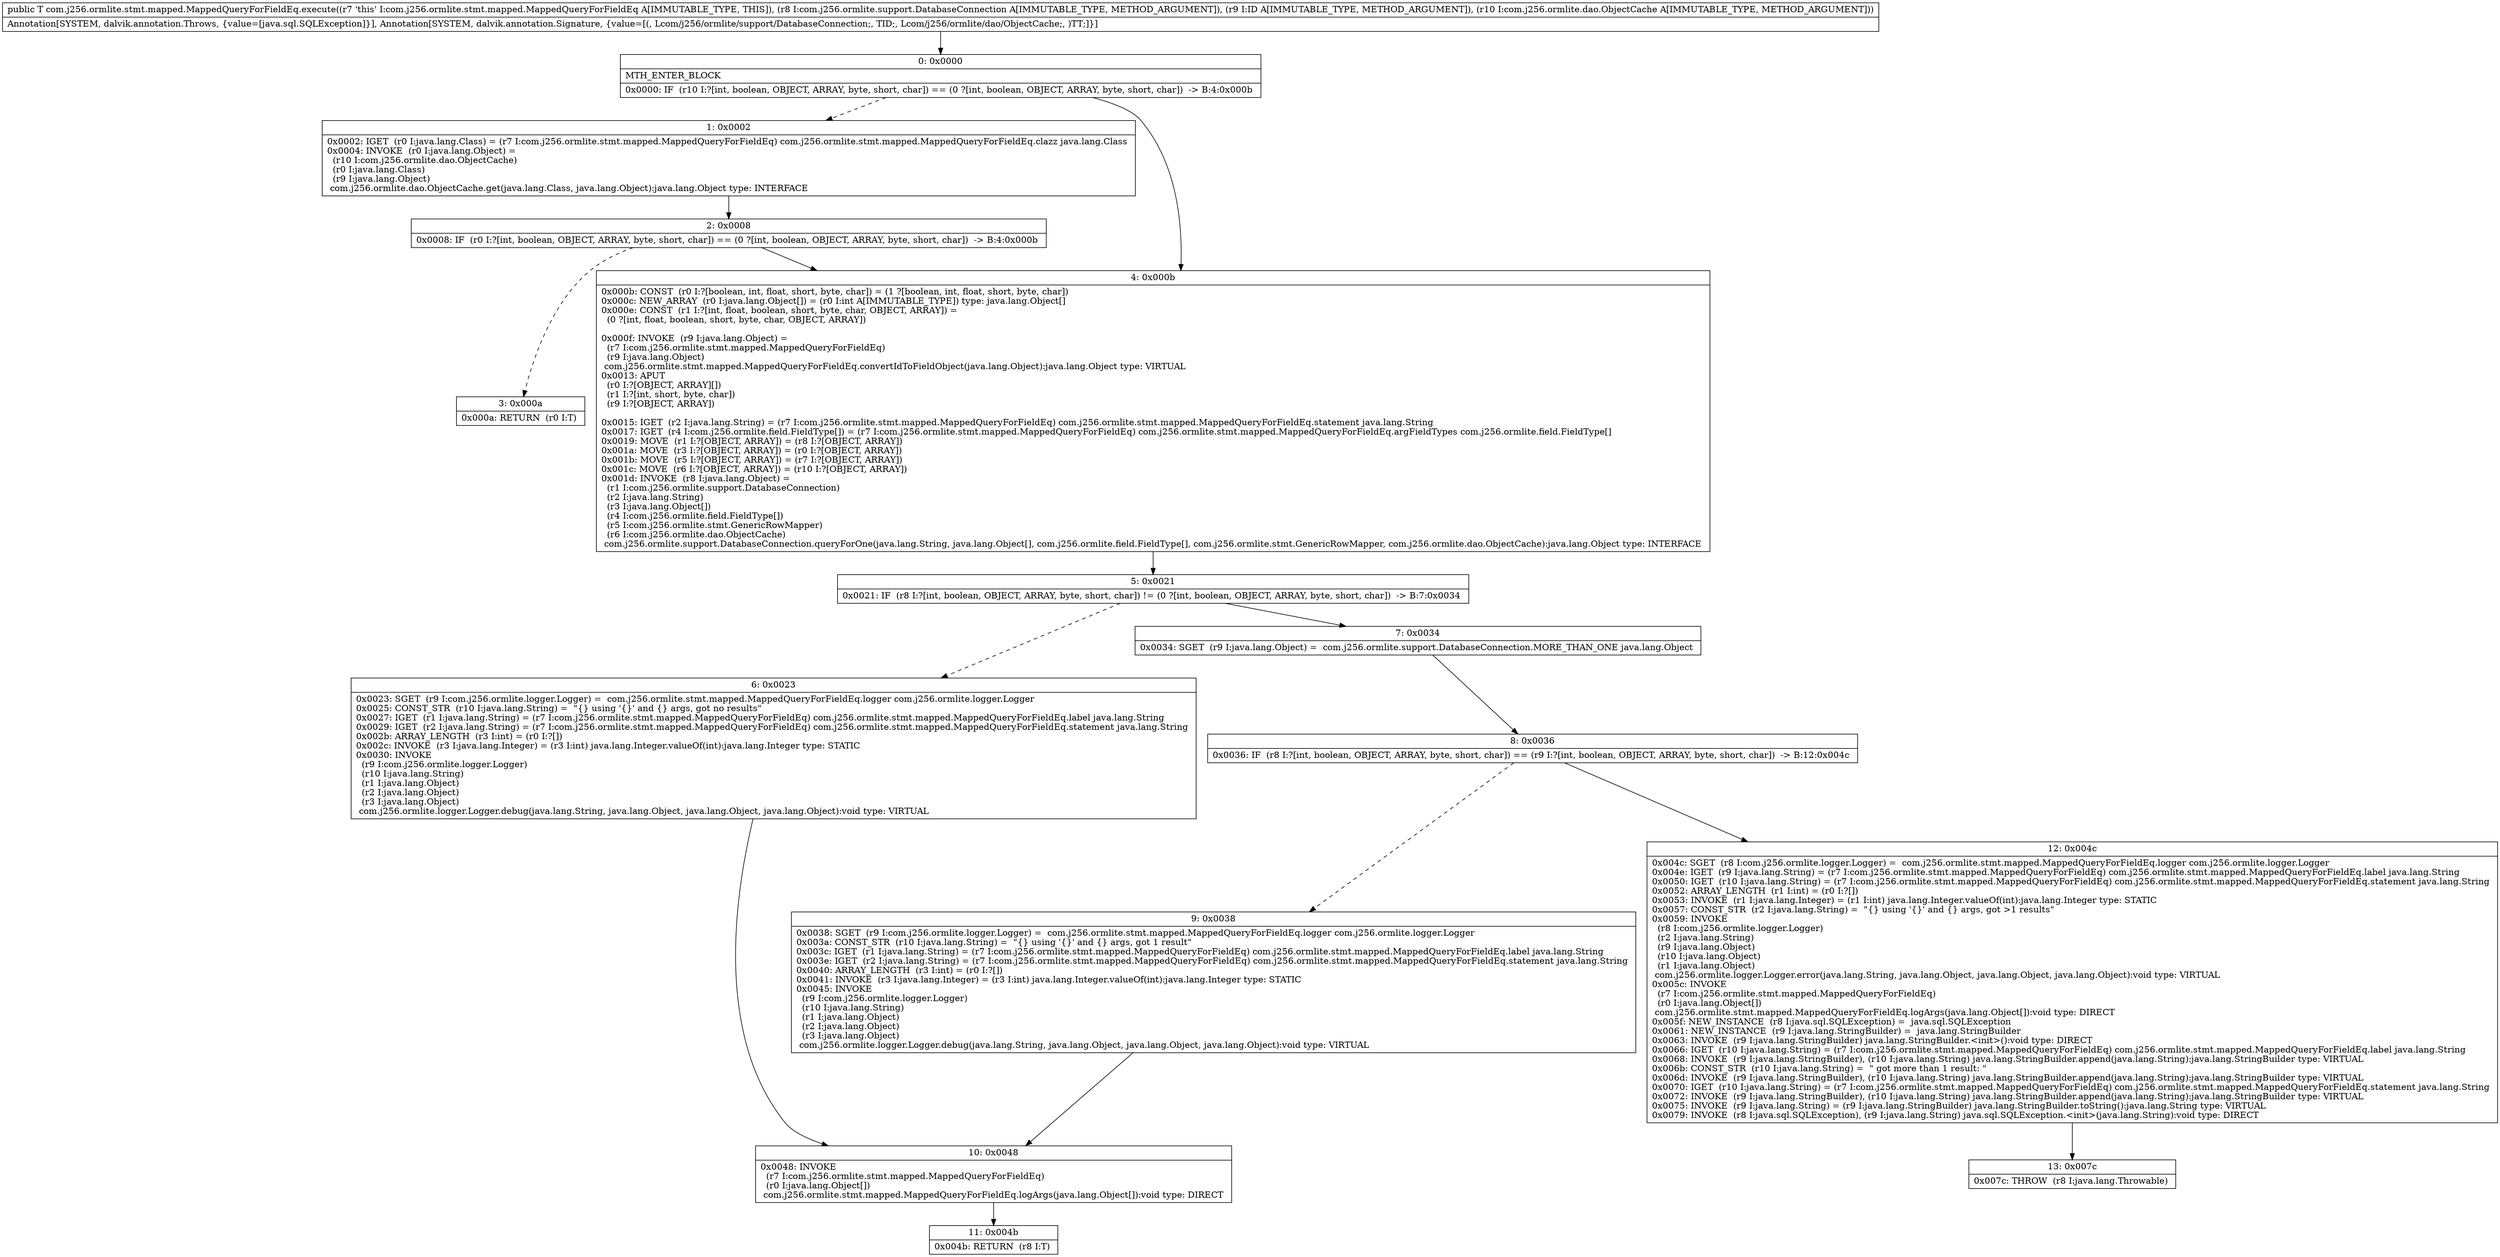 digraph "CFG forcom.j256.ormlite.stmt.mapped.MappedQueryForFieldEq.execute(Lcom\/j256\/ormlite\/support\/DatabaseConnection;Ljava\/lang\/Object;Lcom\/j256\/ormlite\/dao\/ObjectCache;)Ljava\/lang\/Object;" {
Node_0 [shape=record,label="{0\:\ 0x0000|MTH_ENTER_BLOCK\l|0x0000: IF  (r10 I:?[int, boolean, OBJECT, ARRAY, byte, short, char]) == (0 ?[int, boolean, OBJECT, ARRAY, byte, short, char])  \-\> B:4:0x000b \l}"];
Node_1 [shape=record,label="{1\:\ 0x0002|0x0002: IGET  (r0 I:java.lang.Class) = (r7 I:com.j256.ormlite.stmt.mapped.MappedQueryForFieldEq) com.j256.ormlite.stmt.mapped.MappedQueryForFieldEq.clazz java.lang.Class \l0x0004: INVOKE  (r0 I:java.lang.Object) = \l  (r10 I:com.j256.ormlite.dao.ObjectCache)\l  (r0 I:java.lang.Class)\l  (r9 I:java.lang.Object)\l com.j256.ormlite.dao.ObjectCache.get(java.lang.Class, java.lang.Object):java.lang.Object type: INTERFACE \l}"];
Node_2 [shape=record,label="{2\:\ 0x0008|0x0008: IF  (r0 I:?[int, boolean, OBJECT, ARRAY, byte, short, char]) == (0 ?[int, boolean, OBJECT, ARRAY, byte, short, char])  \-\> B:4:0x000b \l}"];
Node_3 [shape=record,label="{3\:\ 0x000a|0x000a: RETURN  (r0 I:T) \l}"];
Node_4 [shape=record,label="{4\:\ 0x000b|0x000b: CONST  (r0 I:?[boolean, int, float, short, byte, char]) = (1 ?[boolean, int, float, short, byte, char]) \l0x000c: NEW_ARRAY  (r0 I:java.lang.Object[]) = (r0 I:int A[IMMUTABLE_TYPE]) type: java.lang.Object[] \l0x000e: CONST  (r1 I:?[int, float, boolean, short, byte, char, OBJECT, ARRAY]) = \l  (0 ?[int, float, boolean, short, byte, char, OBJECT, ARRAY])\l \l0x000f: INVOKE  (r9 I:java.lang.Object) = \l  (r7 I:com.j256.ormlite.stmt.mapped.MappedQueryForFieldEq)\l  (r9 I:java.lang.Object)\l com.j256.ormlite.stmt.mapped.MappedQueryForFieldEq.convertIdToFieldObject(java.lang.Object):java.lang.Object type: VIRTUAL \l0x0013: APUT  \l  (r0 I:?[OBJECT, ARRAY][])\l  (r1 I:?[int, short, byte, char])\l  (r9 I:?[OBJECT, ARRAY])\l \l0x0015: IGET  (r2 I:java.lang.String) = (r7 I:com.j256.ormlite.stmt.mapped.MappedQueryForFieldEq) com.j256.ormlite.stmt.mapped.MappedQueryForFieldEq.statement java.lang.String \l0x0017: IGET  (r4 I:com.j256.ormlite.field.FieldType[]) = (r7 I:com.j256.ormlite.stmt.mapped.MappedQueryForFieldEq) com.j256.ormlite.stmt.mapped.MappedQueryForFieldEq.argFieldTypes com.j256.ormlite.field.FieldType[] \l0x0019: MOVE  (r1 I:?[OBJECT, ARRAY]) = (r8 I:?[OBJECT, ARRAY]) \l0x001a: MOVE  (r3 I:?[OBJECT, ARRAY]) = (r0 I:?[OBJECT, ARRAY]) \l0x001b: MOVE  (r5 I:?[OBJECT, ARRAY]) = (r7 I:?[OBJECT, ARRAY]) \l0x001c: MOVE  (r6 I:?[OBJECT, ARRAY]) = (r10 I:?[OBJECT, ARRAY]) \l0x001d: INVOKE  (r8 I:java.lang.Object) = \l  (r1 I:com.j256.ormlite.support.DatabaseConnection)\l  (r2 I:java.lang.String)\l  (r3 I:java.lang.Object[])\l  (r4 I:com.j256.ormlite.field.FieldType[])\l  (r5 I:com.j256.ormlite.stmt.GenericRowMapper)\l  (r6 I:com.j256.ormlite.dao.ObjectCache)\l com.j256.ormlite.support.DatabaseConnection.queryForOne(java.lang.String, java.lang.Object[], com.j256.ormlite.field.FieldType[], com.j256.ormlite.stmt.GenericRowMapper, com.j256.ormlite.dao.ObjectCache):java.lang.Object type: INTERFACE \l}"];
Node_5 [shape=record,label="{5\:\ 0x0021|0x0021: IF  (r8 I:?[int, boolean, OBJECT, ARRAY, byte, short, char]) != (0 ?[int, boolean, OBJECT, ARRAY, byte, short, char])  \-\> B:7:0x0034 \l}"];
Node_6 [shape=record,label="{6\:\ 0x0023|0x0023: SGET  (r9 I:com.j256.ormlite.logger.Logger) =  com.j256.ormlite.stmt.mapped.MappedQueryForFieldEq.logger com.j256.ormlite.logger.Logger \l0x0025: CONST_STR  (r10 I:java.lang.String) =  \"\{\} using '\{\}' and \{\} args, got no results\" \l0x0027: IGET  (r1 I:java.lang.String) = (r7 I:com.j256.ormlite.stmt.mapped.MappedQueryForFieldEq) com.j256.ormlite.stmt.mapped.MappedQueryForFieldEq.label java.lang.String \l0x0029: IGET  (r2 I:java.lang.String) = (r7 I:com.j256.ormlite.stmt.mapped.MappedQueryForFieldEq) com.j256.ormlite.stmt.mapped.MappedQueryForFieldEq.statement java.lang.String \l0x002b: ARRAY_LENGTH  (r3 I:int) = (r0 I:?[]) \l0x002c: INVOKE  (r3 I:java.lang.Integer) = (r3 I:int) java.lang.Integer.valueOf(int):java.lang.Integer type: STATIC \l0x0030: INVOKE  \l  (r9 I:com.j256.ormlite.logger.Logger)\l  (r10 I:java.lang.String)\l  (r1 I:java.lang.Object)\l  (r2 I:java.lang.Object)\l  (r3 I:java.lang.Object)\l com.j256.ormlite.logger.Logger.debug(java.lang.String, java.lang.Object, java.lang.Object, java.lang.Object):void type: VIRTUAL \l}"];
Node_7 [shape=record,label="{7\:\ 0x0034|0x0034: SGET  (r9 I:java.lang.Object) =  com.j256.ormlite.support.DatabaseConnection.MORE_THAN_ONE java.lang.Object \l}"];
Node_8 [shape=record,label="{8\:\ 0x0036|0x0036: IF  (r8 I:?[int, boolean, OBJECT, ARRAY, byte, short, char]) == (r9 I:?[int, boolean, OBJECT, ARRAY, byte, short, char])  \-\> B:12:0x004c \l}"];
Node_9 [shape=record,label="{9\:\ 0x0038|0x0038: SGET  (r9 I:com.j256.ormlite.logger.Logger) =  com.j256.ormlite.stmt.mapped.MappedQueryForFieldEq.logger com.j256.ormlite.logger.Logger \l0x003a: CONST_STR  (r10 I:java.lang.String) =  \"\{\} using '\{\}' and \{\} args, got 1 result\" \l0x003c: IGET  (r1 I:java.lang.String) = (r7 I:com.j256.ormlite.stmt.mapped.MappedQueryForFieldEq) com.j256.ormlite.stmt.mapped.MappedQueryForFieldEq.label java.lang.String \l0x003e: IGET  (r2 I:java.lang.String) = (r7 I:com.j256.ormlite.stmt.mapped.MappedQueryForFieldEq) com.j256.ormlite.stmt.mapped.MappedQueryForFieldEq.statement java.lang.String \l0x0040: ARRAY_LENGTH  (r3 I:int) = (r0 I:?[]) \l0x0041: INVOKE  (r3 I:java.lang.Integer) = (r3 I:int) java.lang.Integer.valueOf(int):java.lang.Integer type: STATIC \l0x0045: INVOKE  \l  (r9 I:com.j256.ormlite.logger.Logger)\l  (r10 I:java.lang.String)\l  (r1 I:java.lang.Object)\l  (r2 I:java.lang.Object)\l  (r3 I:java.lang.Object)\l com.j256.ormlite.logger.Logger.debug(java.lang.String, java.lang.Object, java.lang.Object, java.lang.Object):void type: VIRTUAL \l}"];
Node_10 [shape=record,label="{10\:\ 0x0048|0x0048: INVOKE  \l  (r7 I:com.j256.ormlite.stmt.mapped.MappedQueryForFieldEq)\l  (r0 I:java.lang.Object[])\l com.j256.ormlite.stmt.mapped.MappedQueryForFieldEq.logArgs(java.lang.Object[]):void type: DIRECT \l}"];
Node_11 [shape=record,label="{11\:\ 0x004b|0x004b: RETURN  (r8 I:T) \l}"];
Node_12 [shape=record,label="{12\:\ 0x004c|0x004c: SGET  (r8 I:com.j256.ormlite.logger.Logger) =  com.j256.ormlite.stmt.mapped.MappedQueryForFieldEq.logger com.j256.ormlite.logger.Logger \l0x004e: IGET  (r9 I:java.lang.String) = (r7 I:com.j256.ormlite.stmt.mapped.MappedQueryForFieldEq) com.j256.ormlite.stmt.mapped.MappedQueryForFieldEq.label java.lang.String \l0x0050: IGET  (r10 I:java.lang.String) = (r7 I:com.j256.ormlite.stmt.mapped.MappedQueryForFieldEq) com.j256.ormlite.stmt.mapped.MappedQueryForFieldEq.statement java.lang.String \l0x0052: ARRAY_LENGTH  (r1 I:int) = (r0 I:?[]) \l0x0053: INVOKE  (r1 I:java.lang.Integer) = (r1 I:int) java.lang.Integer.valueOf(int):java.lang.Integer type: STATIC \l0x0057: CONST_STR  (r2 I:java.lang.String) =  \"\{\} using '\{\}' and \{\} args, got \>1 results\" \l0x0059: INVOKE  \l  (r8 I:com.j256.ormlite.logger.Logger)\l  (r2 I:java.lang.String)\l  (r9 I:java.lang.Object)\l  (r10 I:java.lang.Object)\l  (r1 I:java.lang.Object)\l com.j256.ormlite.logger.Logger.error(java.lang.String, java.lang.Object, java.lang.Object, java.lang.Object):void type: VIRTUAL \l0x005c: INVOKE  \l  (r7 I:com.j256.ormlite.stmt.mapped.MappedQueryForFieldEq)\l  (r0 I:java.lang.Object[])\l com.j256.ormlite.stmt.mapped.MappedQueryForFieldEq.logArgs(java.lang.Object[]):void type: DIRECT \l0x005f: NEW_INSTANCE  (r8 I:java.sql.SQLException) =  java.sql.SQLException \l0x0061: NEW_INSTANCE  (r9 I:java.lang.StringBuilder) =  java.lang.StringBuilder \l0x0063: INVOKE  (r9 I:java.lang.StringBuilder) java.lang.StringBuilder.\<init\>():void type: DIRECT \l0x0066: IGET  (r10 I:java.lang.String) = (r7 I:com.j256.ormlite.stmt.mapped.MappedQueryForFieldEq) com.j256.ormlite.stmt.mapped.MappedQueryForFieldEq.label java.lang.String \l0x0068: INVOKE  (r9 I:java.lang.StringBuilder), (r10 I:java.lang.String) java.lang.StringBuilder.append(java.lang.String):java.lang.StringBuilder type: VIRTUAL \l0x006b: CONST_STR  (r10 I:java.lang.String) =  \" got more than 1 result: \" \l0x006d: INVOKE  (r9 I:java.lang.StringBuilder), (r10 I:java.lang.String) java.lang.StringBuilder.append(java.lang.String):java.lang.StringBuilder type: VIRTUAL \l0x0070: IGET  (r10 I:java.lang.String) = (r7 I:com.j256.ormlite.stmt.mapped.MappedQueryForFieldEq) com.j256.ormlite.stmt.mapped.MappedQueryForFieldEq.statement java.lang.String \l0x0072: INVOKE  (r9 I:java.lang.StringBuilder), (r10 I:java.lang.String) java.lang.StringBuilder.append(java.lang.String):java.lang.StringBuilder type: VIRTUAL \l0x0075: INVOKE  (r9 I:java.lang.String) = (r9 I:java.lang.StringBuilder) java.lang.StringBuilder.toString():java.lang.String type: VIRTUAL \l0x0079: INVOKE  (r8 I:java.sql.SQLException), (r9 I:java.lang.String) java.sql.SQLException.\<init\>(java.lang.String):void type: DIRECT \l}"];
Node_13 [shape=record,label="{13\:\ 0x007c|0x007c: THROW  (r8 I:java.lang.Throwable) \l}"];
MethodNode[shape=record,label="{public T com.j256.ormlite.stmt.mapped.MappedQueryForFieldEq.execute((r7 'this' I:com.j256.ormlite.stmt.mapped.MappedQueryForFieldEq A[IMMUTABLE_TYPE, THIS]), (r8 I:com.j256.ormlite.support.DatabaseConnection A[IMMUTABLE_TYPE, METHOD_ARGUMENT]), (r9 I:ID A[IMMUTABLE_TYPE, METHOD_ARGUMENT]), (r10 I:com.j256.ormlite.dao.ObjectCache A[IMMUTABLE_TYPE, METHOD_ARGUMENT]))  | Annotation[SYSTEM, dalvik.annotation.Throws, \{value=[java.sql.SQLException]\}], Annotation[SYSTEM, dalvik.annotation.Signature, \{value=[(, Lcom\/j256\/ormlite\/support\/DatabaseConnection;, TID;, Lcom\/j256\/ormlite\/dao\/ObjectCache;, )TT;]\}]\l}"];
MethodNode -> Node_0;
Node_0 -> Node_1[style=dashed];
Node_0 -> Node_4;
Node_1 -> Node_2;
Node_2 -> Node_3[style=dashed];
Node_2 -> Node_4;
Node_4 -> Node_5;
Node_5 -> Node_6[style=dashed];
Node_5 -> Node_7;
Node_6 -> Node_10;
Node_7 -> Node_8;
Node_8 -> Node_9[style=dashed];
Node_8 -> Node_12;
Node_9 -> Node_10;
Node_10 -> Node_11;
Node_12 -> Node_13;
}

